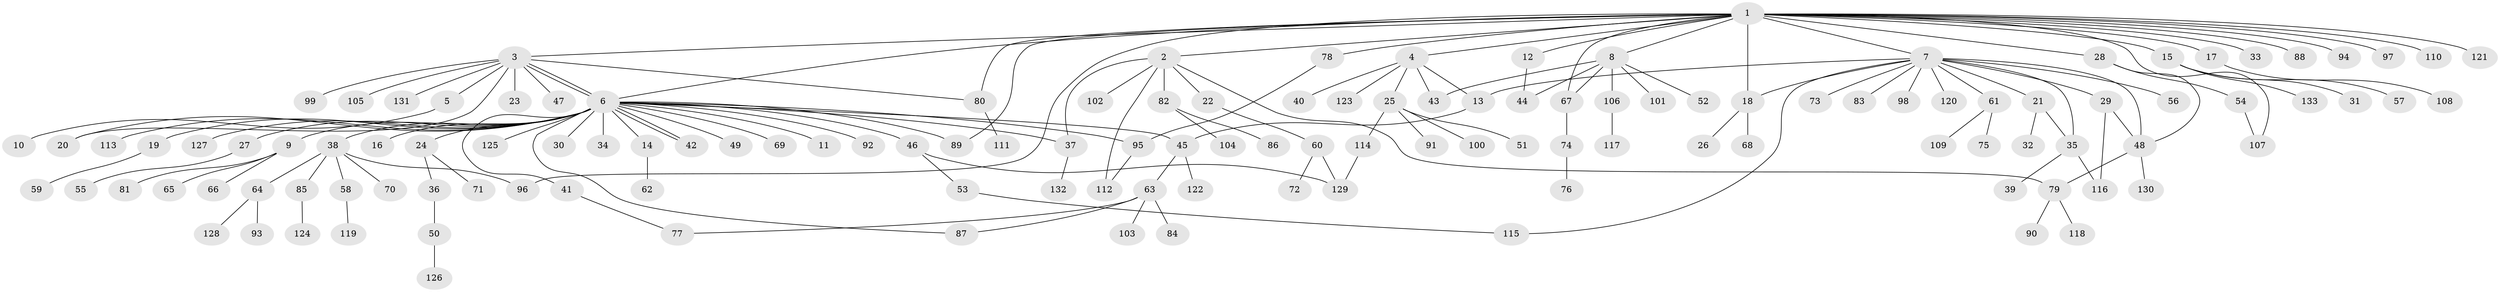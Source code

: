 // coarse degree distribution, {1: 0.5925925925925926, 25: 0.018518518518518517, 2: 0.14814814814814814, 5: 0.018518518518518517, 3: 0.1111111111111111, 11: 0.018518518518518517, 18: 0.018518518518518517, 4: 0.037037037037037035, 7: 0.018518518518518517, 6: 0.018518518518518517}
// Generated by graph-tools (version 1.1) at 2025/36/03/04/25 23:36:44]
// undirected, 133 vertices, 159 edges
graph export_dot {
  node [color=gray90,style=filled];
  1;
  2;
  3;
  4;
  5;
  6;
  7;
  8;
  9;
  10;
  11;
  12;
  13;
  14;
  15;
  16;
  17;
  18;
  19;
  20;
  21;
  22;
  23;
  24;
  25;
  26;
  27;
  28;
  29;
  30;
  31;
  32;
  33;
  34;
  35;
  36;
  37;
  38;
  39;
  40;
  41;
  42;
  43;
  44;
  45;
  46;
  47;
  48;
  49;
  50;
  51;
  52;
  53;
  54;
  55;
  56;
  57;
  58;
  59;
  60;
  61;
  62;
  63;
  64;
  65;
  66;
  67;
  68;
  69;
  70;
  71;
  72;
  73;
  74;
  75;
  76;
  77;
  78;
  79;
  80;
  81;
  82;
  83;
  84;
  85;
  86;
  87;
  88;
  89;
  90;
  91;
  92;
  93;
  94;
  95;
  96;
  97;
  98;
  99;
  100;
  101;
  102;
  103;
  104;
  105;
  106;
  107;
  108;
  109;
  110;
  111;
  112;
  113;
  114;
  115;
  116;
  117;
  118;
  119;
  120;
  121;
  122;
  123;
  124;
  125;
  126;
  127;
  128;
  129;
  130;
  131;
  132;
  133;
  1 -- 2;
  1 -- 3;
  1 -- 4;
  1 -- 6;
  1 -- 7;
  1 -- 8;
  1 -- 12;
  1 -- 15;
  1 -- 17;
  1 -- 18;
  1 -- 28;
  1 -- 33;
  1 -- 67;
  1 -- 78;
  1 -- 80;
  1 -- 88;
  1 -- 89;
  1 -- 94;
  1 -- 96;
  1 -- 97;
  1 -- 107;
  1 -- 110;
  1 -- 121;
  2 -- 22;
  2 -- 37;
  2 -- 79;
  2 -- 82;
  2 -- 102;
  2 -- 112;
  3 -- 5;
  3 -- 6;
  3 -- 6;
  3 -- 20;
  3 -- 23;
  3 -- 47;
  3 -- 80;
  3 -- 99;
  3 -- 105;
  3 -- 131;
  4 -- 13;
  4 -- 25;
  4 -- 40;
  4 -- 43;
  4 -- 123;
  5 -- 10;
  6 -- 9;
  6 -- 11;
  6 -- 14;
  6 -- 16;
  6 -- 19;
  6 -- 20;
  6 -- 24;
  6 -- 27;
  6 -- 30;
  6 -- 34;
  6 -- 37;
  6 -- 38;
  6 -- 41;
  6 -- 42;
  6 -- 42;
  6 -- 45;
  6 -- 46;
  6 -- 49;
  6 -- 69;
  6 -- 87;
  6 -- 89;
  6 -- 92;
  6 -- 95;
  6 -- 113;
  6 -- 125;
  6 -- 127;
  7 -- 13;
  7 -- 18;
  7 -- 21;
  7 -- 29;
  7 -- 35;
  7 -- 48;
  7 -- 56;
  7 -- 61;
  7 -- 73;
  7 -- 83;
  7 -- 98;
  7 -- 115;
  7 -- 120;
  8 -- 43;
  8 -- 44;
  8 -- 52;
  8 -- 67;
  8 -- 101;
  8 -- 106;
  9 -- 65;
  9 -- 66;
  9 -- 81;
  12 -- 44;
  13 -- 45;
  14 -- 62;
  15 -- 31;
  15 -- 57;
  15 -- 133;
  17 -- 108;
  18 -- 26;
  18 -- 68;
  19 -- 59;
  21 -- 32;
  21 -- 35;
  22 -- 60;
  24 -- 36;
  24 -- 71;
  25 -- 51;
  25 -- 91;
  25 -- 100;
  25 -- 114;
  27 -- 55;
  28 -- 48;
  28 -- 54;
  29 -- 48;
  29 -- 116;
  35 -- 39;
  35 -- 116;
  36 -- 50;
  37 -- 132;
  38 -- 58;
  38 -- 64;
  38 -- 70;
  38 -- 85;
  38 -- 96;
  41 -- 77;
  45 -- 63;
  45 -- 122;
  46 -- 53;
  46 -- 129;
  48 -- 79;
  48 -- 130;
  50 -- 126;
  53 -- 115;
  54 -- 107;
  58 -- 119;
  60 -- 72;
  60 -- 129;
  61 -- 75;
  61 -- 109;
  63 -- 77;
  63 -- 84;
  63 -- 87;
  63 -- 103;
  64 -- 93;
  64 -- 128;
  67 -- 74;
  74 -- 76;
  78 -- 95;
  79 -- 90;
  79 -- 118;
  80 -- 111;
  82 -- 86;
  82 -- 104;
  85 -- 124;
  95 -- 112;
  106 -- 117;
  114 -- 129;
}

